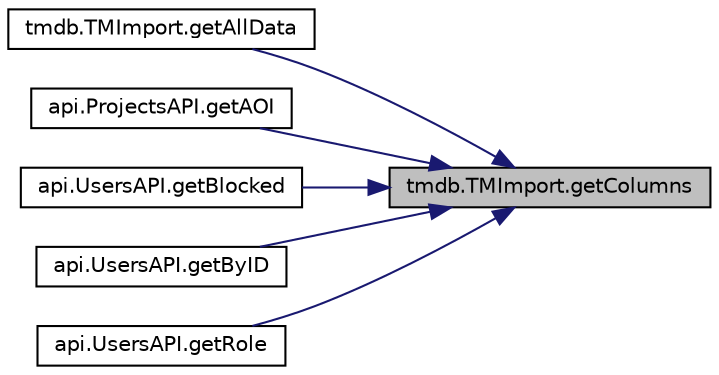 digraph "tmdb.TMImport.getColumns"
{
 // LATEX_PDF_SIZE
  edge [fontname="Helvetica",fontsize="10",labelfontname="Helvetica",labelfontsize="10"];
  node [fontname="Helvetica",fontsize="10",shape=record];
  rankdir="RL";
  Node1 [label="tmdb.TMImport.getColumns",height=0.2,width=0.4,color="black", fillcolor="grey75", style="filled", fontcolor="black",tooltip=" "];
  Node1 -> Node2 [dir="back",color="midnightblue",fontsize="10",style="solid",fontname="Helvetica"];
  Node2 [label="tmdb.TMImport.getAllData",height=0.2,width=0.4,color="black", fillcolor="white", style="filled",URL="$classtmdb_1_1TMImport.html#aea4f362d2d50f3b6d589875c21ca790e",tooltip=" "];
  Node1 -> Node3 [dir="back",color="midnightblue",fontsize="10",style="solid",fontname="Helvetica"];
  Node3 [label="api.ProjectsAPI.getAOI",height=0.2,width=0.4,color="black", fillcolor="white", style="filled",URL="$classapi_1_1ProjectsAPI.html#aac4b88d15f24c7ace68fc7ce491878ed",tooltip=" "];
  Node1 -> Node4 [dir="back",color="midnightblue",fontsize="10",style="solid",fontname="Helvetica"];
  Node4 [label="api.UsersAPI.getBlocked",height=0.2,width=0.4,color="black", fillcolor="white", style="filled",URL="$classapi_1_1UsersAPI.html#ae619d887cc0dea213c5e1018fdb5d205",tooltip=" "];
  Node1 -> Node5 [dir="back",color="midnightblue",fontsize="10",style="solid",fontname="Helvetica"];
  Node5 [label="api.UsersAPI.getByID",height=0.2,width=0.4,color="black", fillcolor="white", style="filled",URL="$classapi_1_1UsersAPI.html#ab4e8c84ab1049f833f0bb6f0c738527d",tooltip=" "];
  Node1 -> Node6 [dir="back",color="midnightblue",fontsize="10",style="solid",fontname="Helvetica"];
  Node6 [label="api.UsersAPI.getRole",height=0.2,width=0.4,color="black", fillcolor="white", style="filled",URL="$classapi_1_1UsersAPI.html#a8fbedb94e41124356cc00bccfa960dc8",tooltip=" "];
}
